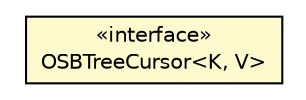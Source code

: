 #!/usr/local/bin/dot
#
# Class diagram 
# Generated by UMLGraph version R5_6-24-gf6e263 (http://www.umlgraph.org/)
#

digraph G {
	edge [fontname="Helvetica",fontsize=10,labelfontname="Helvetica",labelfontsize=10];
	node [fontname="Helvetica",fontsize=10,shape=plaintext];
	nodesep=0.25;
	ranksep=0.5;
	// com.orientechnologies.orient.core.index.sbtree.local.OSBTree.OSBTreeCursor<K, V>
	c3214237 [label=<<table title="com.orientechnologies.orient.core.index.sbtree.local.OSBTree.OSBTreeCursor" border="0" cellborder="1" cellspacing="0" cellpadding="2" port="p" bgcolor="lemonChiffon" href="./OSBTree.OSBTreeCursor.html">
		<tr><td><table border="0" cellspacing="0" cellpadding="1">
<tr><td align="center" balign="center"> &#171;interface&#187; </td></tr>
<tr><td align="center" balign="center"> OSBTreeCursor&lt;K, V&gt; </td></tr>
		</table></td></tr>
		</table>>, URL="./OSBTree.OSBTreeCursor.html", fontname="Helvetica", fontcolor="black", fontsize=10.0];
}

